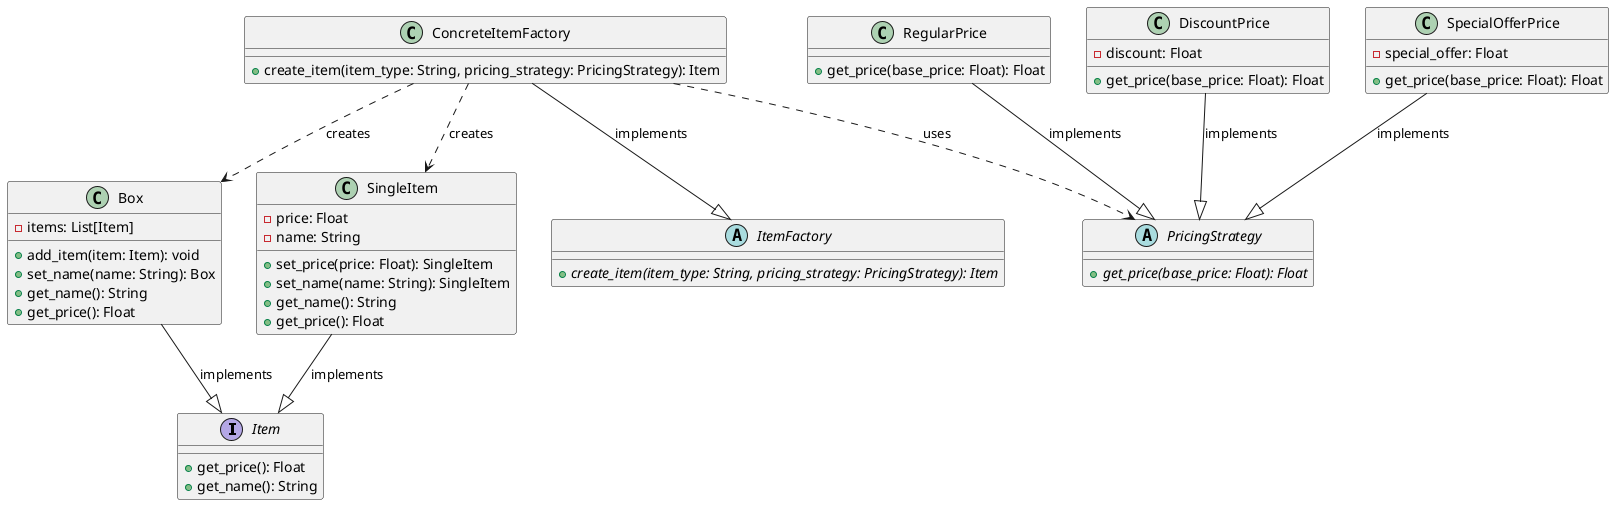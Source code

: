 @startuml

interface Item {
    +get_price(): Float
    +get_name(): String
}

class Box {
    -items: List[Item]
    +add_item(item: Item): void
    +set_name(name: String): Box
    +get_name(): String
    +get_price(): Float
}

class SingleItem {
    -price: Float
    -name: String
    +set_price(price: Float): SingleItem
    +set_name(name: String): SingleItem
    +get_name(): String
    +get_price(): Float
}

Box --|> Item : implements
SingleItem --|> Item : implements

abstract class PricingStrategy {
    {abstract} +get_price(base_price: Float): Float
}

class RegularPrice {
    +get_price(base_price: Float): Float
}

class DiscountPrice {
    -discount: Float
    +get_price(base_price: Float): Float
}

class SpecialOfferPrice {
    -special_offer: Float
    +get_price(base_price: Float): Float
}

RegularPrice --|> PricingStrategy : implements
DiscountPrice --|> PricingStrategy : implements
SpecialOfferPrice --|> PricingStrategy : implements

abstract class ItemFactory {
    {abstract} +create_item(item_type: String, pricing_strategy: PricingStrategy): Item
}

class ConcreteItemFactory {
    +create_item(item_type: String, pricing_strategy: PricingStrategy): Item
}

ConcreteItemFactory --|> ItemFactory : implements

ConcreteItemFactory ..> Box : creates
ConcreteItemFactory ..> SingleItem : creates
ConcreteItemFactory ..> PricingStrategy : uses

@enduml

